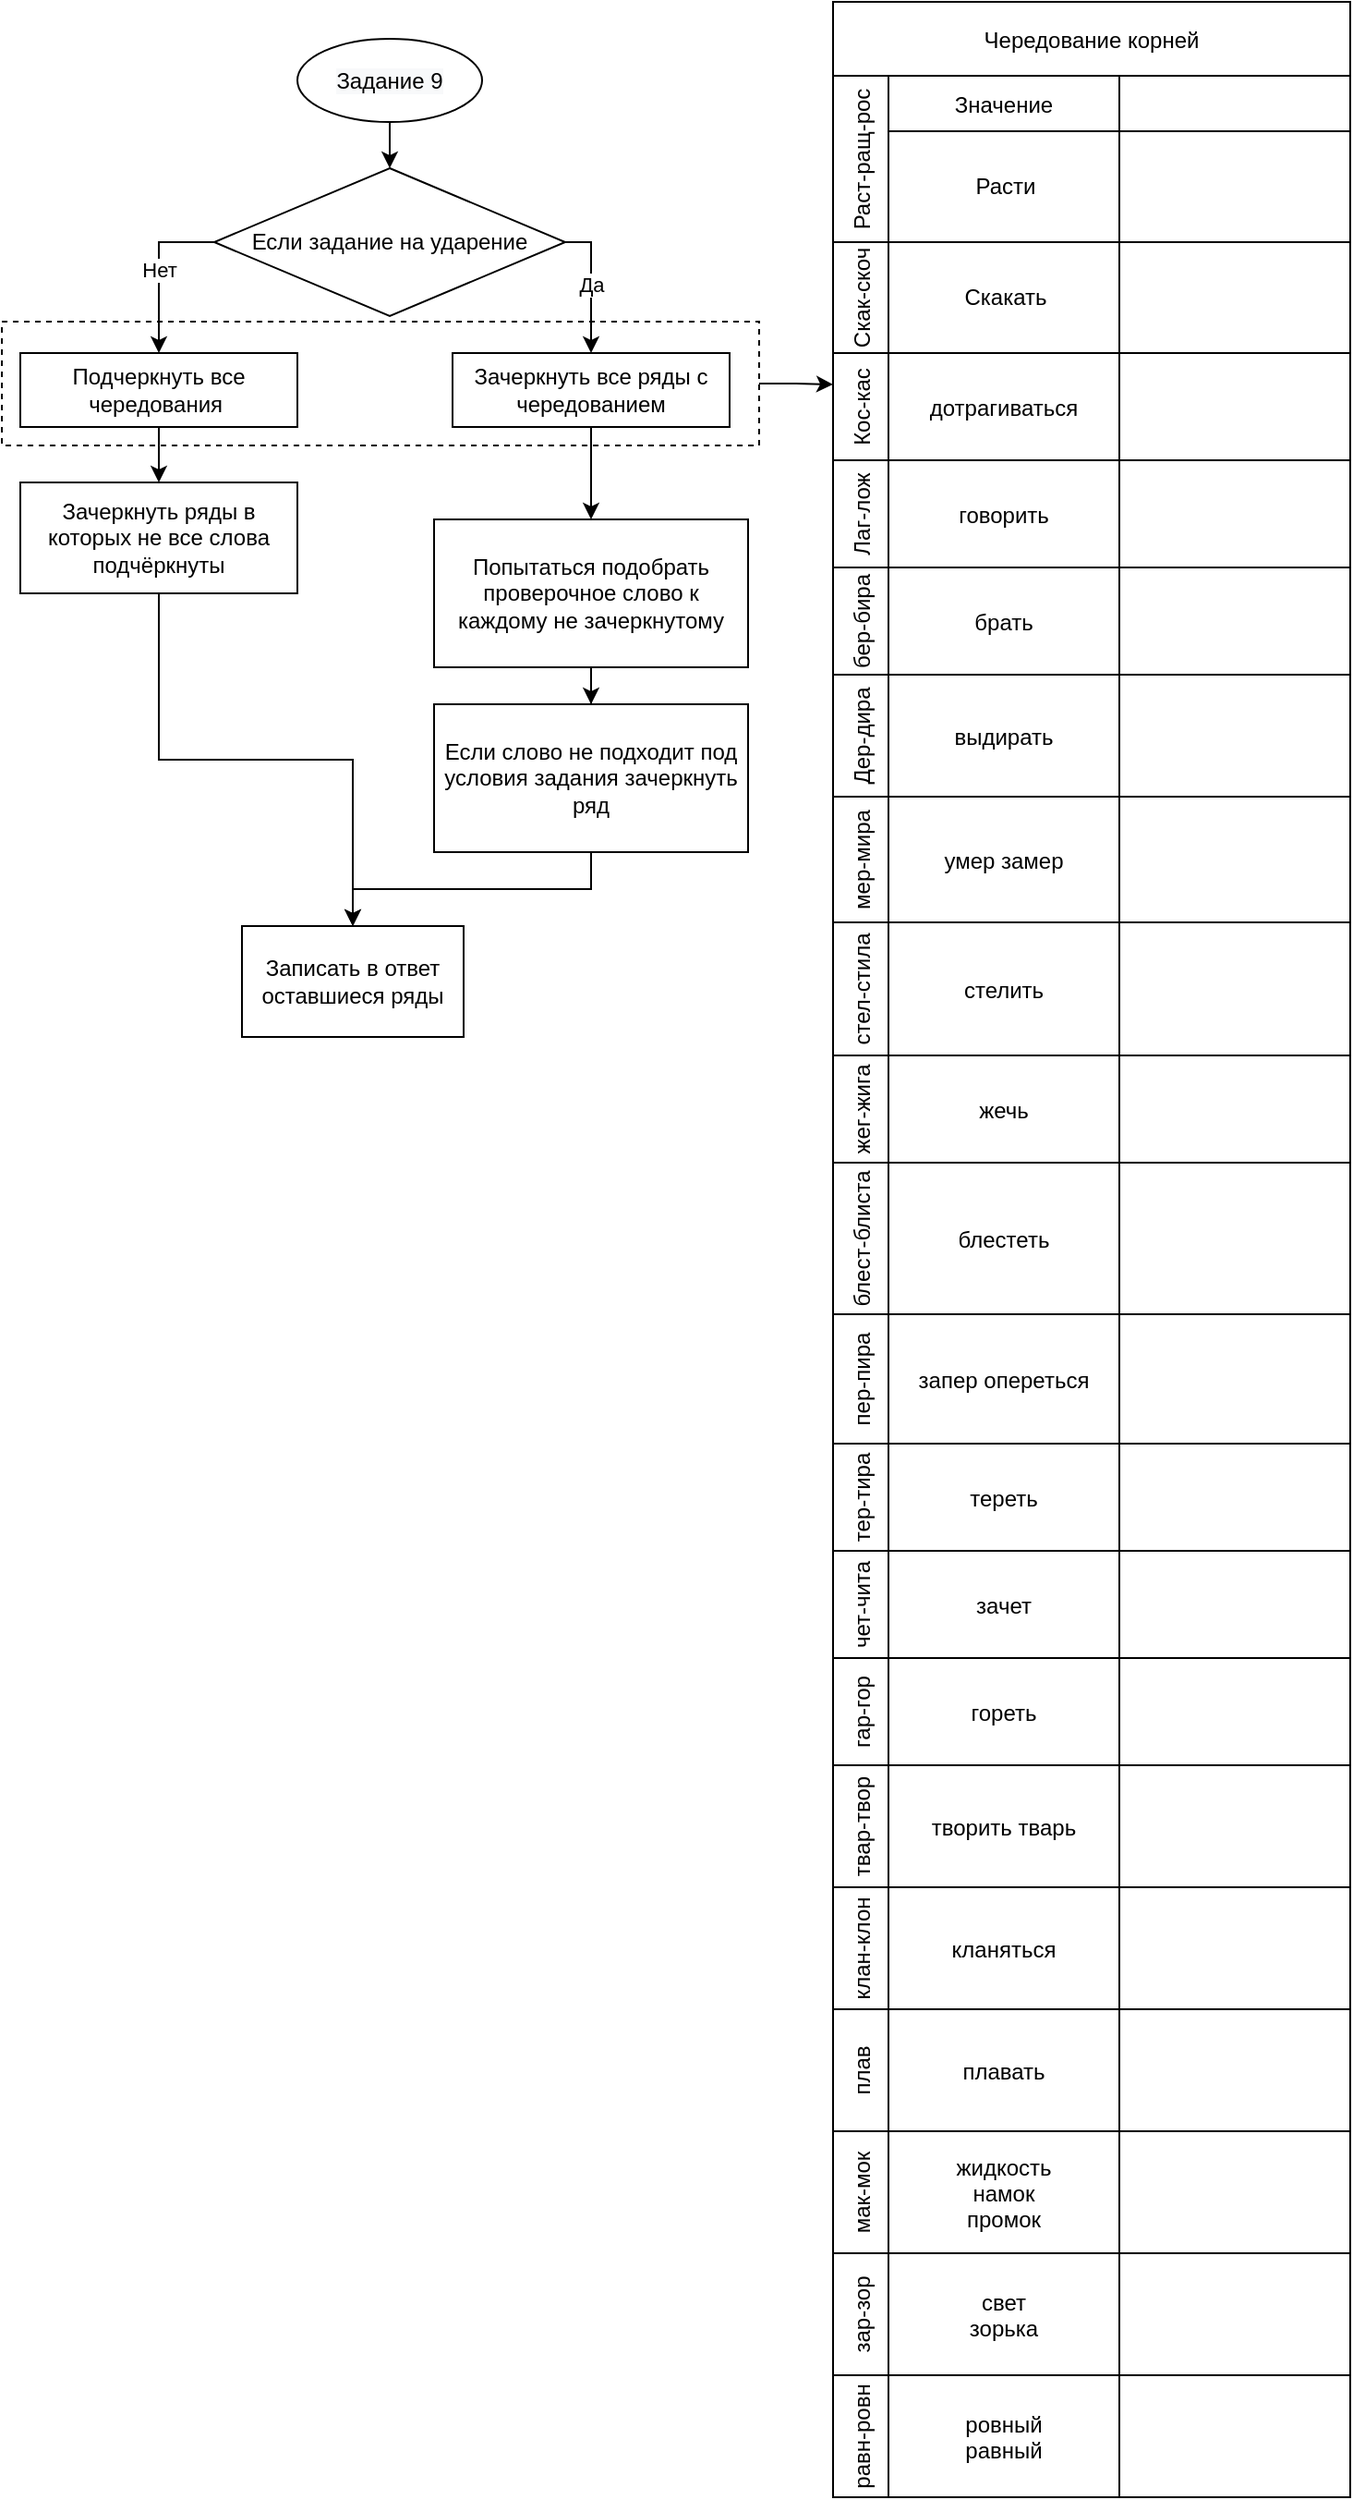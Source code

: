 <mxfile version="16.1.0" type="github">
  <diagram id="S8-bUwFThPLeP089G5A7" name="Page-1">
    <mxGraphModel dx="1185" dy="693" grid="1" gridSize="10" guides="1" tooltips="1" connect="1" arrows="1" fold="1" page="1" pageScale="1" pageWidth="827" pageHeight="1169" math="0" shadow="0">
      <root>
        <mxCell id="0" />
        <mxCell id="1" parent="0" />
        <mxCell id="HXh1iHBsDOsG0uksPXDB-191" style="edgeStyle=orthogonalEdgeStyle;rounded=0;orthogonalLoop=1;jettySize=auto;html=1;entryX=0;entryY=0.293;entryDx=0;entryDy=0;entryPerimeter=0;startArrow=none;startFill=0;endArrow=classic;endFill=1;" edge="1" parent="1" source="HXh1iHBsDOsG0uksPXDB-187" target="HXh1iHBsDOsG0uksPXDB-25">
          <mxGeometry relative="1" as="geometry" />
        </mxCell>
        <mxCell id="HXh1iHBsDOsG0uksPXDB-187" value="" style="rounded=0;whiteSpace=wrap;html=1;fillColor=none;dashed=1;" vertex="1" parent="1">
          <mxGeometry x="20" y="223" width="410" height="67" as="geometry" />
        </mxCell>
        <mxCell id="HXh1iHBsDOsG0uksPXDB-8" value="Если задание на ударение" style="rhombus;whiteSpace=wrap;html=1;fillColor=none;" vertex="1" parent="1">
          <mxGeometry x="135" y="140" width="190" height="80" as="geometry" />
        </mxCell>
        <mxCell id="HXh1iHBsDOsG0uksPXDB-9" value="&lt;span style=&quot;color: rgb(0 , 0 , 0) ; font-family: &amp;#34;helvetica&amp;#34; ; font-size: 12px ; font-style: normal ; font-weight: 400 ; letter-spacing: normal ; text-align: center ; text-indent: 0px ; text-transform: none ; word-spacing: 0px ; background-color: rgb(248 , 249 , 250) ; display: inline ; float: none&quot;&gt;Задание 9&lt;/span&gt;" style="ellipse;whiteSpace=wrap;html=1;fillColor=none;" vertex="1" parent="1">
          <mxGeometry x="180" y="70" width="100" height="45" as="geometry" />
        </mxCell>
        <mxCell id="HXh1iHBsDOsG0uksPXDB-15" value="Чередование корней" style="shape=table;childLayout=tableLayout;startSize=40;collapsible=0;recursiveResize=0;expand=0;fillColor=none;flipH=1;flipV=0;" vertex="1" parent="1">
          <mxGeometry x="470" y="50" width="280" height="1350.0" as="geometry" />
        </mxCell>
        <mxCell id="HXh1iHBsDOsG0uksPXDB-19" value="Раст-ращ-рос" style="swimlane;horizontal=0;swimlaneHead=0;swimlaneBody=0;fontStyle=0;fillColor=none;points=[[0,0.5],[1,0.5]];portConstraint=eastwest;startSize=30;collapsible=0;recursiveResize=0;expand=0;" vertex="1" parent="HXh1iHBsDOsG0uksPXDB-15">
          <mxGeometry y="40" width="280" height="90" as="geometry" />
        </mxCell>
        <mxCell id="HXh1iHBsDOsG0uksPXDB-20" value="Значение" style="swimlane;swimlaneHead=0;swimlaneBody=0;fontStyle=0;connectable=0;fillColor=none;startSize=30;collapsible=0;recursiveResize=0;expand=0;flipH=0;flipV=0;" vertex="1" parent="HXh1iHBsDOsG0uksPXDB-19">
          <mxGeometry x="30" width="125" height="90" as="geometry">
            <mxRectangle width="125" height="90" as="alternateBounds" />
          </mxGeometry>
        </mxCell>
        <mxCell id="HXh1iHBsDOsG0uksPXDB-93" value="Расти" style="text;html=1;align=center;verticalAlign=middle;resizable=0;points=[];autosize=1;strokeColor=none;fillColor=none;" vertex="1" parent="HXh1iHBsDOsG0uksPXDB-20">
          <mxGeometry x="37.5" y="50" width="50" height="20" as="geometry" />
        </mxCell>
        <mxCell id="HXh1iHBsDOsG0uksPXDB-21" value="" style="swimlane;swimlaneHead=0;swimlaneBody=0;fontStyle=0;connectable=0;fillColor=none;startSize=30;collapsible=0;recursiveResize=0;expand=0;" vertex="1" parent="HXh1iHBsDOsG0uksPXDB-19">
          <mxGeometry x="155" width="125" height="90" as="geometry">
            <mxRectangle width="125" height="90" as="alternateBounds" />
          </mxGeometry>
        </mxCell>
        <mxCell id="HXh1iHBsDOsG0uksPXDB-22" value="Скак-скоч" style="swimlane;horizontal=0;swimlaneHead=0;swimlaneBody=0;fontStyle=0;fillColor=none;points=[[0,0.5],[1,0.5]];portConstraint=eastwest;startSize=30;collapsible=0;recursiveResize=0;expand=0;" vertex="1" parent="HXh1iHBsDOsG0uksPXDB-15">
          <mxGeometry y="130" width="280" height="60" as="geometry" />
        </mxCell>
        <mxCell id="HXh1iHBsDOsG0uksPXDB-23" value="" style="swimlane;swimlaneHead=0;swimlaneBody=0;fontStyle=0;connectable=0;fillColor=none;startSize=0;collapsible=0;recursiveResize=0;expand=0;" vertex="1" parent="HXh1iHBsDOsG0uksPXDB-22">
          <mxGeometry x="30" width="125" height="60" as="geometry">
            <mxRectangle width="125" height="60" as="alternateBounds" />
          </mxGeometry>
        </mxCell>
        <mxCell id="HXh1iHBsDOsG0uksPXDB-94" value="Скакать" style="text;html=1;align=center;verticalAlign=middle;resizable=0;points=[];autosize=1;strokeColor=none;fillColor=none;" vertex="1" parent="HXh1iHBsDOsG0uksPXDB-23">
          <mxGeometry x="32.5" y="20" width="60" height="20" as="geometry" />
        </mxCell>
        <mxCell id="HXh1iHBsDOsG0uksPXDB-24" value="" style="swimlane;swimlaneHead=0;swimlaneBody=0;fontStyle=0;connectable=0;fillColor=none;startSize=0;collapsible=0;recursiveResize=0;expand=0;" vertex="1" parent="HXh1iHBsDOsG0uksPXDB-22">
          <mxGeometry x="155" width="125" height="60" as="geometry">
            <mxRectangle width="125" height="60" as="alternateBounds" />
          </mxGeometry>
        </mxCell>
        <mxCell id="HXh1iHBsDOsG0uksPXDB-25" value="Кос-кас" style="swimlane;horizontal=0;swimlaneHead=0;swimlaneBody=0;fontStyle=0;fillColor=none;points=[[0,0.5],[1,0.5]];portConstraint=eastwest;startSize=30;collapsible=0;recursiveResize=0;expand=0;" vertex="1" parent="HXh1iHBsDOsG0uksPXDB-15">
          <mxGeometry y="190" width="280" height="58" as="geometry" />
        </mxCell>
        <mxCell id="HXh1iHBsDOsG0uksPXDB-26" value="дотрагиваться" style="swimlane;swimlaneHead=0;swimlaneBody=0;fontStyle=0;connectable=0;fillColor=none;startSize=58;collapsible=0;recursiveResize=0;expand=0;verticalAlign=middle;" vertex="1" parent="HXh1iHBsDOsG0uksPXDB-25">
          <mxGeometry x="30" width="125" height="58" as="geometry">
            <mxRectangle width="125" height="58" as="alternateBounds" />
          </mxGeometry>
        </mxCell>
        <mxCell id="HXh1iHBsDOsG0uksPXDB-27" value="" style="swimlane;swimlaneHead=0;swimlaneBody=0;fontStyle=0;connectable=0;fillColor=none;startSize=58;collapsible=0;recursiveResize=0;expand=0;" vertex="1" parent="HXh1iHBsDOsG0uksPXDB-25">
          <mxGeometry x="155" width="125" height="58" as="geometry">
            <mxRectangle width="125" height="58" as="alternateBounds" />
          </mxGeometry>
        </mxCell>
        <mxCell id="HXh1iHBsDOsG0uksPXDB-28" value="Лаг-лож" style="swimlane;horizontal=0;swimlaneHead=0;swimlaneBody=0;fontStyle=0;fillColor=none;points=[[0,0.5],[1,0.5]];portConstraint=eastwest;startSize=30;collapsible=0;recursiveResize=0;expand=0;" vertex="1" parent="HXh1iHBsDOsG0uksPXDB-15">
          <mxGeometry y="248" width="280" height="58" as="geometry" />
        </mxCell>
        <mxCell id="HXh1iHBsDOsG0uksPXDB-29" value="говорить" style="swimlane;swimlaneHead=0;swimlaneBody=0;fontStyle=0;connectable=0;fillColor=none;startSize=58;collapsible=0;recursiveResize=0;expand=0;" vertex="1" parent="HXh1iHBsDOsG0uksPXDB-28">
          <mxGeometry x="30" width="125" height="58" as="geometry">
            <mxRectangle width="125" height="58" as="alternateBounds" />
          </mxGeometry>
        </mxCell>
        <mxCell id="HXh1iHBsDOsG0uksPXDB-30" value="" style="swimlane;swimlaneHead=0;swimlaneBody=0;fontStyle=0;connectable=0;fillColor=none;startSize=58;collapsible=0;recursiveResize=0;expand=0;" vertex="1" parent="HXh1iHBsDOsG0uksPXDB-28">
          <mxGeometry x="155" width="125" height="58" as="geometry">
            <mxRectangle width="125" height="58" as="alternateBounds" />
          </mxGeometry>
        </mxCell>
        <mxCell id="HXh1iHBsDOsG0uksPXDB-31" value="бер-бира" style="swimlane;horizontal=0;swimlaneHead=0;swimlaneBody=0;fontStyle=0;fillColor=none;points=[[0,0.5],[1,0.5]];portConstraint=eastwest;startSize=30;collapsible=0;recursiveResize=0;expand=0;" vertex="1" parent="HXh1iHBsDOsG0uksPXDB-15">
          <mxGeometry y="306" width="280" height="58" as="geometry" />
        </mxCell>
        <mxCell id="HXh1iHBsDOsG0uksPXDB-32" value="брать" style="swimlane;swimlaneHead=0;swimlaneBody=0;fontStyle=0;connectable=0;fillColor=none;startSize=58;collapsible=0;recursiveResize=0;expand=0;" vertex="1" parent="HXh1iHBsDOsG0uksPXDB-31">
          <mxGeometry x="30" width="125" height="58" as="geometry">
            <mxRectangle width="125" height="58" as="alternateBounds" />
          </mxGeometry>
        </mxCell>
        <mxCell id="HXh1iHBsDOsG0uksPXDB-33" value="" style="swimlane;swimlaneHead=0;swimlaneBody=0;fontStyle=0;connectable=0;fillColor=none;startSize=58;collapsible=0;recursiveResize=0;expand=0;" vertex="1" parent="HXh1iHBsDOsG0uksPXDB-31">
          <mxGeometry x="155" width="125" height="58" as="geometry">
            <mxRectangle width="125" height="58" as="alternateBounds" />
          </mxGeometry>
        </mxCell>
        <mxCell id="HXh1iHBsDOsG0uksPXDB-35" value="Дер-дира" style="swimlane;horizontal=0;swimlaneHead=0;swimlaneBody=0;fontStyle=0;fillColor=none;points=[[0,0.5],[1,0.5]];portConstraint=eastwest;startSize=30;collapsible=0;recursiveResize=0;expand=0;" vertex="1" parent="HXh1iHBsDOsG0uksPXDB-15">
          <mxGeometry y="364" width="280" height="66" as="geometry" />
        </mxCell>
        <mxCell id="HXh1iHBsDOsG0uksPXDB-36" value="выдирать" style="swimlane;swimlaneHead=0;swimlaneBody=0;fontStyle=0;connectable=0;fillColor=none;startSize=66;collapsible=0;recursiveResize=0;expand=0;" vertex="1" parent="HXh1iHBsDOsG0uksPXDB-35">
          <mxGeometry x="30" width="125" height="66" as="geometry">
            <mxRectangle width="125" height="66" as="alternateBounds" />
          </mxGeometry>
        </mxCell>
        <mxCell id="HXh1iHBsDOsG0uksPXDB-37" style="swimlane;swimlaneHead=0;swimlaneBody=0;fontStyle=0;connectable=0;fillColor=none;startSize=66;collapsible=0;recursiveResize=0;expand=0;" vertex="1" parent="HXh1iHBsDOsG0uksPXDB-35">
          <mxGeometry x="155" width="125" height="66" as="geometry">
            <mxRectangle width="125" height="66" as="alternateBounds" />
          </mxGeometry>
        </mxCell>
        <mxCell id="HXh1iHBsDOsG0uksPXDB-38" value="мер-мира" style="swimlane;horizontal=0;swimlaneHead=0;swimlaneBody=0;fontStyle=0;fillColor=none;points=[[0,0.5],[1,0.5]];portConstraint=eastwest;startSize=30;collapsible=0;recursiveResize=0;expand=0;" vertex="1" parent="HXh1iHBsDOsG0uksPXDB-15">
          <mxGeometry y="430" width="280" height="68" as="geometry" />
        </mxCell>
        <mxCell id="HXh1iHBsDOsG0uksPXDB-39" value="умер замер" style="swimlane;swimlaneHead=0;swimlaneBody=0;fontStyle=0;connectable=0;fillColor=none;startSize=68;collapsible=0;recursiveResize=0;expand=0;" vertex="1" parent="HXh1iHBsDOsG0uksPXDB-38">
          <mxGeometry x="30" width="125" height="68" as="geometry">
            <mxRectangle width="125" height="68" as="alternateBounds" />
          </mxGeometry>
        </mxCell>
        <mxCell id="HXh1iHBsDOsG0uksPXDB-40" style="swimlane;swimlaneHead=0;swimlaneBody=0;fontStyle=0;connectable=0;fillColor=none;startSize=68;collapsible=0;recursiveResize=0;expand=0;" vertex="1" parent="HXh1iHBsDOsG0uksPXDB-38">
          <mxGeometry x="155" width="125" height="68" as="geometry">
            <mxRectangle width="125" height="68" as="alternateBounds" />
          </mxGeometry>
        </mxCell>
        <mxCell id="HXh1iHBsDOsG0uksPXDB-41" value="стел-стила" style="swimlane;horizontal=0;swimlaneHead=0;swimlaneBody=0;fontStyle=0;fillColor=none;points=[[0,0.5],[1,0.5]];portConstraint=eastwest;startSize=30;collapsible=0;recursiveResize=0;expand=0;" vertex="1" parent="HXh1iHBsDOsG0uksPXDB-15">
          <mxGeometry y="498" width="280" height="72" as="geometry" />
        </mxCell>
        <mxCell id="HXh1iHBsDOsG0uksPXDB-42" value="стелить" style="swimlane;swimlaneHead=0;swimlaneBody=0;fontStyle=0;connectable=0;fillColor=none;startSize=72;collapsible=0;recursiveResize=0;expand=0;" vertex="1" parent="HXh1iHBsDOsG0uksPXDB-41">
          <mxGeometry x="30" width="125" height="72" as="geometry">
            <mxRectangle width="125" height="72" as="alternateBounds" />
          </mxGeometry>
        </mxCell>
        <mxCell id="HXh1iHBsDOsG0uksPXDB-43" style="swimlane;swimlaneHead=0;swimlaneBody=0;fontStyle=0;connectable=0;fillColor=none;startSize=72;collapsible=0;recursiveResize=0;expand=0;" vertex="1" parent="HXh1iHBsDOsG0uksPXDB-41">
          <mxGeometry x="155" width="125" height="72" as="geometry">
            <mxRectangle width="125" height="72" as="alternateBounds" />
          </mxGeometry>
        </mxCell>
        <mxCell id="HXh1iHBsDOsG0uksPXDB-50" value="жег-жига" style="swimlane;horizontal=0;swimlaneHead=0;swimlaneBody=0;fontStyle=0;fillColor=none;points=[[0,0.5],[1,0.5]];portConstraint=eastwest;startSize=30;collapsible=0;recursiveResize=0;expand=0;" vertex="1" parent="HXh1iHBsDOsG0uksPXDB-15">
          <mxGeometry y="570" width="280" height="58" as="geometry" />
        </mxCell>
        <mxCell id="HXh1iHBsDOsG0uksPXDB-51" value="жечь" style="swimlane;swimlaneHead=0;swimlaneBody=0;fontStyle=0;connectable=0;fillColor=none;startSize=58;collapsible=0;recursiveResize=0;expand=0;" vertex="1" parent="HXh1iHBsDOsG0uksPXDB-50">
          <mxGeometry x="30" width="125" height="58" as="geometry">
            <mxRectangle width="125" height="58" as="alternateBounds" />
          </mxGeometry>
        </mxCell>
        <mxCell id="HXh1iHBsDOsG0uksPXDB-52" style="swimlane;swimlaneHead=0;swimlaneBody=0;fontStyle=0;connectable=0;fillColor=none;startSize=58;collapsible=0;recursiveResize=0;expand=0;" vertex="1" parent="HXh1iHBsDOsG0uksPXDB-50">
          <mxGeometry x="155" width="125" height="58" as="geometry">
            <mxRectangle width="125" height="58" as="alternateBounds" />
          </mxGeometry>
        </mxCell>
        <mxCell id="HXh1iHBsDOsG0uksPXDB-53" value="блест-блиста" style="swimlane;horizontal=0;swimlaneHead=0;swimlaneBody=0;fontStyle=0;fillColor=none;points=[[0,0.5],[1,0.5]];portConstraint=eastwest;startSize=30;collapsible=0;recursiveResize=0;expand=0;" vertex="1" parent="HXh1iHBsDOsG0uksPXDB-15">
          <mxGeometry y="628" width="280" height="82" as="geometry" />
        </mxCell>
        <mxCell id="HXh1iHBsDOsG0uksPXDB-54" value="блестеть" style="swimlane;swimlaneHead=0;swimlaneBody=0;fontStyle=0;connectable=0;fillColor=none;startSize=82;collapsible=0;recursiveResize=0;expand=0;" vertex="1" parent="HXh1iHBsDOsG0uksPXDB-53">
          <mxGeometry x="30" width="125" height="82" as="geometry">
            <mxRectangle width="125" height="82" as="alternateBounds" />
          </mxGeometry>
        </mxCell>
        <mxCell id="HXh1iHBsDOsG0uksPXDB-55" style="swimlane;swimlaneHead=0;swimlaneBody=0;fontStyle=0;connectable=0;fillColor=none;startSize=82;collapsible=0;recursiveResize=0;expand=0;" vertex="1" parent="HXh1iHBsDOsG0uksPXDB-53">
          <mxGeometry x="155" width="125" height="82" as="geometry">
            <mxRectangle width="125" height="82" as="alternateBounds" />
          </mxGeometry>
        </mxCell>
        <mxCell id="HXh1iHBsDOsG0uksPXDB-56" value="пер-пира" style="swimlane;horizontal=0;swimlaneHead=0;swimlaneBody=0;fontStyle=0;fillColor=none;points=[[0,0.5],[1,0.5]];portConstraint=eastwest;startSize=30;collapsible=0;recursiveResize=0;expand=0;" vertex="1" parent="HXh1iHBsDOsG0uksPXDB-15">
          <mxGeometry y="710" width="280" height="70" as="geometry" />
        </mxCell>
        <mxCell id="HXh1iHBsDOsG0uksPXDB-57" value="запер опереться" style="swimlane;swimlaneHead=0;swimlaneBody=0;fontStyle=0;connectable=0;fillColor=none;startSize=70;collapsible=0;recursiveResize=0;expand=0;" vertex="1" parent="HXh1iHBsDOsG0uksPXDB-56">
          <mxGeometry x="30" width="125" height="70" as="geometry">
            <mxRectangle width="125" height="70" as="alternateBounds" />
          </mxGeometry>
        </mxCell>
        <mxCell id="HXh1iHBsDOsG0uksPXDB-58" style="swimlane;swimlaneHead=0;swimlaneBody=0;fontStyle=0;connectable=0;fillColor=none;startSize=70;collapsible=0;recursiveResize=0;expand=0;" vertex="1" parent="HXh1iHBsDOsG0uksPXDB-56">
          <mxGeometry x="155" width="125" height="70" as="geometry">
            <mxRectangle width="125" height="70" as="alternateBounds" />
          </mxGeometry>
        </mxCell>
        <mxCell id="HXh1iHBsDOsG0uksPXDB-59" value="тер-тира" style="swimlane;horizontal=0;swimlaneHead=0;swimlaneBody=0;fontStyle=0;fillColor=none;points=[[0,0.5],[1,0.5]];portConstraint=eastwest;startSize=30;collapsible=0;recursiveResize=0;expand=0;" vertex="1" parent="HXh1iHBsDOsG0uksPXDB-15">
          <mxGeometry y="780" width="280" height="58" as="geometry" />
        </mxCell>
        <mxCell id="HXh1iHBsDOsG0uksPXDB-60" value="тереть" style="swimlane;swimlaneHead=0;swimlaneBody=0;fontStyle=0;connectable=0;fillColor=none;startSize=58;collapsible=0;recursiveResize=0;expand=0;" vertex="1" parent="HXh1iHBsDOsG0uksPXDB-59">
          <mxGeometry x="30" width="125" height="58" as="geometry">
            <mxRectangle width="125" height="58" as="alternateBounds" />
          </mxGeometry>
        </mxCell>
        <mxCell id="HXh1iHBsDOsG0uksPXDB-61" style="swimlane;swimlaneHead=0;swimlaneBody=0;fontStyle=0;connectable=0;fillColor=none;startSize=58;collapsible=0;recursiveResize=0;expand=0;" vertex="1" parent="HXh1iHBsDOsG0uksPXDB-59">
          <mxGeometry x="155" width="125" height="58" as="geometry">
            <mxRectangle width="125" height="58" as="alternateBounds" />
          </mxGeometry>
        </mxCell>
        <mxCell id="HXh1iHBsDOsG0uksPXDB-65" value="чет-чита" style="swimlane;horizontal=0;swimlaneHead=0;swimlaneBody=0;fontStyle=0;fillColor=none;points=[[0,0.5],[1,0.5]];portConstraint=eastwest;startSize=30;collapsible=0;recursiveResize=0;expand=0;" vertex="1" parent="HXh1iHBsDOsG0uksPXDB-15">
          <mxGeometry y="838" width="280" height="58" as="geometry" />
        </mxCell>
        <mxCell id="HXh1iHBsDOsG0uksPXDB-66" value="зачет" style="swimlane;swimlaneHead=0;swimlaneBody=0;fontStyle=0;connectable=0;fillColor=none;startSize=58;collapsible=0;recursiveResize=0;expand=0;" vertex="1" parent="HXh1iHBsDOsG0uksPXDB-65">
          <mxGeometry x="30" width="125" height="58" as="geometry">
            <mxRectangle width="125" height="58" as="alternateBounds" />
          </mxGeometry>
        </mxCell>
        <mxCell id="HXh1iHBsDOsG0uksPXDB-67" style="swimlane;swimlaneHead=0;swimlaneBody=0;fontStyle=0;connectable=0;fillColor=none;startSize=58;collapsible=0;recursiveResize=0;expand=0;" vertex="1" parent="HXh1iHBsDOsG0uksPXDB-65">
          <mxGeometry x="155" width="125" height="58" as="geometry">
            <mxRectangle width="125" height="58" as="alternateBounds" />
          </mxGeometry>
        </mxCell>
        <mxCell id="HXh1iHBsDOsG0uksPXDB-62" value="гар-гор" style="swimlane;horizontal=0;swimlaneHead=0;swimlaneBody=0;fontStyle=0;fillColor=none;points=[[0,0.5],[1,0.5]];portConstraint=eastwest;startSize=30;collapsible=0;recursiveResize=0;expand=0;" vertex="1" parent="HXh1iHBsDOsG0uksPXDB-15">
          <mxGeometry y="896" width="280" height="58" as="geometry" />
        </mxCell>
        <mxCell id="HXh1iHBsDOsG0uksPXDB-63" value="гореть" style="swimlane;swimlaneHead=0;swimlaneBody=0;fontStyle=0;connectable=0;fillColor=none;startSize=58;collapsible=0;recursiveResize=0;expand=0;" vertex="1" parent="HXh1iHBsDOsG0uksPXDB-62">
          <mxGeometry x="30" width="125" height="58" as="geometry">
            <mxRectangle width="125" height="58" as="alternateBounds" />
          </mxGeometry>
        </mxCell>
        <mxCell id="HXh1iHBsDOsG0uksPXDB-64" style="swimlane;swimlaneHead=0;swimlaneBody=0;fontStyle=0;connectable=0;fillColor=none;startSize=58;collapsible=0;recursiveResize=0;expand=0;" vertex="1" parent="HXh1iHBsDOsG0uksPXDB-62">
          <mxGeometry x="155" width="125" height="58" as="geometry">
            <mxRectangle width="125" height="58" as="alternateBounds" />
          </mxGeometry>
        </mxCell>
        <mxCell id="HXh1iHBsDOsG0uksPXDB-68" value="твар-твор" style="swimlane;horizontal=0;swimlaneHead=0;swimlaneBody=0;fontStyle=0;fillColor=none;points=[[0,0.5],[1,0.5]];portConstraint=eastwest;startSize=30;collapsible=0;recursiveResize=0;expand=0;" vertex="1" parent="HXh1iHBsDOsG0uksPXDB-15">
          <mxGeometry y="954" width="280" height="66" as="geometry" />
        </mxCell>
        <mxCell id="HXh1iHBsDOsG0uksPXDB-69" value="творить тварь" style="swimlane;swimlaneHead=0;swimlaneBody=0;fontStyle=0;connectable=0;fillColor=none;startSize=66;collapsible=0;recursiveResize=0;expand=0;" vertex="1" parent="HXh1iHBsDOsG0uksPXDB-68">
          <mxGeometry x="30" width="125" height="66" as="geometry">
            <mxRectangle width="125" height="66" as="alternateBounds" />
          </mxGeometry>
        </mxCell>
        <mxCell id="HXh1iHBsDOsG0uksPXDB-70" style="swimlane;swimlaneHead=0;swimlaneBody=0;fontStyle=0;connectable=0;fillColor=none;startSize=66;collapsible=0;recursiveResize=0;expand=0;" vertex="1" parent="HXh1iHBsDOsG0uksPXDB-68">
          <mxGeometry x="155" width="125" height="66" as="geometry">
            <mxRectangle width="125" height="66" as="alternateBounds" />
          </mxGeometry>
        </mxCell>
        <mxCell id="HXh1iHBsDOsG0uksPXDB-77" value="клан-клон" style="swimlane;horizontal=0;swimlaneHead=0;swimlaneBody=0;fontStyle=0;fillColor=none;points=[[0,0.5],[1,0.5]];portConstraint=eastwest;startSize=30;collapsible=0;recursiveResize=0;expand=0;" vertex="1" parent="HXh1iHBsDOsG0uksPXDB-15">
          <mxGeometry y="1020" width="280" height="66" as="geometry" />
        </mxCell>
        <mxCell id="HXh1iHBsDOsG0uksPXDB-78" value="кланяться" style="swimlane;swimlaneHead=0;swimlaneBody=0;fontStyle=0;connectable=0;fillColor=none;startSize=66;collapsible=0;recursiveResize=0;expand=0;" vertex="1" parent="HXh1iHBsDOsG0uksPXDB-77">
          <mxGeometry x="30" width="125" height="66" as="geometry">
            <mxRectangle width="125" height="66" as="alternateBounds" />
          </mxGeometry>
        </mxCell>
        <mxCell id="HXh1iHBsDOsG0uksPXDB-79" style="swimlane;swimlaneHead=0;swimlaneBody=0;fontStyle=0;connectable=0;fillColor=none;startSize=66;collapsible=0;recursiveResize=0;expand=0;" vertex="1" parent="HXh1iHBsDOsG0uksPXDB-77">
          <mxGeometry x="155" width="125" height="66" as="geometry">
            <mxRectangle width="125" height="66" as="alternateBounds" />
          </mxGeometry>
        </mxCell>
        <mxCell id="HXh1iHBsDOsG0uksPXDB-74" value="плав" style="swimlane;horizontal=0;swimlaneHead=0;swimlaneBody=0;fontStyle=0;fillColor=none;points=[[0,0.5],[1,0.5]];portConstraint=eastwest;startSize=30;collapsible=0;recursiveResize=0;expand=0;" vertex="1" parent="HXh1iHBsDOsG0uksPXDB-15">
          <mxGeometry y="1086" width="280" height="66" as="geometry" />
        </mxCell>
        <mxCell id="HXh1iHBsDOsG0uksPXDB-75" value="плавать" style="swimlane;swimlaneHead=0;swimlaneBody=0;fontStyle=0;connectable=0;fillColor=none;startSize=66;collapsible=0;recursiveResize=0;expand=0;" vertex="1" parent="HXh1iHBsDOsG0uksPXDB-74">
          <mxGeometry x="30" width="125" height="66" as="geometry">
            <mxRectangle width="125" height="66" as="alternateBounds" />
          </mxGeometry>
        </mxCell>
        <mxCell id="HXh1iHBsDOsG0uksPXDB-76" style="swimlane;swimlaneHead=0;swimlaneBody=0;fontStyle=0;connectable=0;fillColor=none;startSize=66;collapsible=0;recursiveResize=0;expand=0;" vertex="1" parent="HXh1iHBsDOsG0uksPXDB-74">
          <mxGeometry x="155" width="125" height="66" as="geometry">
            <mxRectangle width="125" height="66" as="alternateBounds" />
          </mxGeometry>
        </mxCell>
        <mxCell id="HXh1iHBsDOsG0uksPXDB-80" value="мак-мок" style="swimlane;horizontal=0;swimlaneHead=0;swimlaneBody=0;fontStyle=0;fillColor=none;points=[[0,0.5],[1,0.5]];portConstraint=eastwest;startSize=30;collapsible=0;recursiveResize=0;expand=0;" vertex="1" parent="HXh1iHBsDOsG0uksPXDB-15">
          <mxGeometry y="1152" width="280" height="66" as="geometry" />
        </mxCell>
        <mxCell id="HXh1iHBsDOsG0uksPXDB-81" value="жидкость&#xa;намок&#xa;промок" style="swimlane;swimlaneHead=0;swimlaneBody=0;fontStyle=0;connectable=0;fillColor=none;startSize=66;collapsible=0;recursiveResize=0;expand=0;" vertex="1" parent="HXh1iHBsDOsG0uksPXDB-80">
          <mxGeometry x="30" width="125" height="66" as="geometry">
            <mxRectangle width="125" height="66" as="alternateBounds" />
          </mxGeometry>
        </mxCell>
        <mxCell id="HXh1iHBsDOsG0uksPXDB-82" style="swimlane;swimlaneHead=0;swimlaneBody=0;fontStyle=0;connectable=0;fillColor=none;startSize=66;collapsible=0;recursiveResize=0;expand=0;" vertex="1" parent="HXh1iHBsDOsG0uksPXDB-80">
          <mxGeometry x="155" width="125" height="66" as="geometry">
            <mxRectangle width="125" height="66" as="alternateBounds" />
          </mxGeometry>
        </mxCell>
        <mxCell id="HXh1iHBsDOsG0uksPXDB-71" value="зар-зор" style="swimlane;horizontal=0;swimlaneHead=0;swimlaneBody=0;fontStyle=0;fillColor=none;points=[[0,0.5],[1,0.5]];portConstraint=eastwest;startSize=30;collapsible=0;recursiveResize=0;expand=0;" vertex="1" parent="HXh1iHBsDOsG0uksPXDB-15">
          <mxGeometry y="1218" width="280" height="66" as="geometry" />
        </mxCell>
        <mxCell id="HXh1iHBsDOsG0uksPXDB-72" value="свет&#xa;зорька" style="swimlane;swimlaneHead=0;swimlaneBody=0;fontStyle=0;connectable=0;fillColor=none;startSize=66;collapsible=0;recursiveResize=0;expand=0;" vertex="1" parent="HXh1iHBsDOsG0uksPXDB-71">
          <mxGeometry x="30" width="125" height="66" as="geometry">
            <mxRectangle width="125" height="66" as="alternateBounds" />
          </mxGeometry>
        </mxCell>
        <mxCell id="HXh1iHBsDOsG0uksPXDB-73" style="swimlane;swimlaneHead=0;swimlaneBody=0;fontStyle=0;connectable=0;fillColor=none;startSize=66;collapsible=0;recursiveResize=0;expand=0;" vertex="1" parent="HXh1iHBsDOsG0uksPXDB-71">
          <mxGeometry x="155" width="125" height="66" as="geometry">
            <mxRectangle width="125" height="66" as="alternateBounds" />
          </mxGeometry>
        </mxCell>
        <mxCell id="HXh1iHBsDOsG0uksPXDB-89" value="равн-ровн" style="swimlane;horizontal=0;swimlaneHead=0;swimlaneBody=0;fontStyle=0;fillColor=none;points=[[0,0.5],[1,0.5]];portConstraint=eastwest;startSize=30;collapsible=0;recursiveResize=0;expand=0;" vertex="1" parent="HXh1iHBsDOsG0uksPXDB-15">
          <mxGeometry y="1284" width="280" height="66" as="geometry" />
        </mxCell>
        <mxCell id="HXh1iHBsDOsG0uksPXDB-90" value="ровный&#xa;равный" style="swimlane;swimlaneHead=0;swimlaneBody=0;fontStyle=0;connectable=0;fillColor=none;startSize=66;collapsible=0;recursiveResize=0;expand=0;" vertex="1" parent="HXh1iHBsDOsG0uksPXDB-89">
          <mxGeometry x="30" width="125" height="66" as="geometry">
            <mxRectangle width="125" height="66" as="alternateBounds" />
          </mxGeometry>
        </mxCell>
        <mxCell id="HXh1iHBsDOsG0uksPXDB-91" style="swimlane;swimlaneHead=0;swimlaneBody=0;fontStyle=0;connectable=0;fillColor=none;startSize=66;collapsible=0;recursiveResize=0;expand=0;" vertex="1" parent="HXh1iHBsDOsG0uksPXDB-89">
          <mxGeometry x="155" width="125" height="66" as="geometry">
            <mxRectangle width="125" height="66" as="alternateBounds" />
          </mxGeometry>
        </mxCell>
        <mxCell id="HXh1iHBsDOsG0uksPXDB-163" value="" style="endArrow=classic;html=1;rounded=0;curved=1;exitX=0.5;exitY=1;exitDx=0;exitDy=0;entryX=0.5;entryY=0;entryDx=0;entryDy=0;" edge="1" parent="1" source="HXh1iHBsDOsG0uksPXDB-9" target="HXh1iHBsDOsG0uksPXDB-8">
          <mxGeometry width="50" height="50" relative="1" as="geometry">
            <mxPoint x="70" y="240" as="sourcePoint" />
            <mxPoint x="230" y="150" as="targetPoint" />
          </mxGeometry>
        </mxCell>
        <mxCell id="HXh1iHBsDOsG0uksPXDB-180" style="edgeStyle=orthogonalEdgeStyle;rounded=0;orthogonalLoop=1;jettySize=auto;html=1;startArrow=none;startFill=0;endArrow=classic;endFill=1;" edge="1" parent="1" source="HXh1iHBsDOsG0uksPXDB-166" target="HXh1iHBsDOsG0uksPXDB-177">
          <mxGeometry relative="1" as="geometry" />
        </mxCell>
        <mxCell id="HXh1iHBsDOsG0uksPXDB-166" value="Зачеркнуть все ряды с чередованием" style="rounded=0;whiteSpace=wrap;html=1;fillColor=none;" vertex="1" parent="1">
          <mxGeometry x="264" y="240" width="150" height="40" as="geometry" />
        </mxCell>
        <mxCell id="HXh1iHBsDOsG0uksPXDB-168" value="Да" style="endArrow=classic;html=1;rounded=0;exitX=1;exitY=0.5;exitDx=0;exitDy=0;entryX=0.5;entryY=0;entryDx=0;entryDy=0;edgeStyle=orthogonalEdgeStyle;" edge="1" parent="1" source="HXh1iHBsDOsG0uksPXDB-8" target="HXh1iHBsDOsG0uksPXDB-166">
          <mxGeometry width="50" height="50" relative="1" as="geometry">
            <mxPoint x="40" y="200" as="sourcePoint" />
            <mxPoint x="90" y="150" as="targetPoint" />
          </mxGeometry>
        </mxCell>
        <mxCell id="HXh1iHBsDOsG0uksPXDB-173" value="" style="edgeStyle=orthogonalEdgeStyle;rounded=0;orthogonalLoop=1;jettySize=auto;html=1;startArrow=none;startFill=0;endArrow=classic;endFill=1;" edge="1" parent="1" source="HXh1iHBsDOsG0uksPXDB-169" target="HXh1iHBsDOsG0uksPXDB-172">
          <mxGeometry relative="1" as="geometry" />
        </mxCell>
        <mxCell id="HXh1iHBsDOsG0uksPXDB-169" value="Подчеркнуть все чередования&amp;nbsp;" style="rounded=0;whiteSpace=wrap;html=1;fillColor=none;" vertex="1" parent="1">
          <mxGeometry x="30" y="240" width="150" height="40" as="geometry" />
        </mxCell>
        <mxCell id="HXh1iHBsDOsG0uksPXDB-170" value="Нет" style="endArrow=classic;html=1;rounded=0;exitX=0;exitY=0.5;exitDx=0;exitDy=0;entryX=0.5;entryY=0;entryDx=0;entryDy=0;edgeStyle=orthogonalEdgeStyle;" edge="1" parent="1" target="HXh1iHBsDOsG0uksPXDB-169" source="HXh1iHBsDOsG0uksPXDB-8">
          <mxGeometry width="50" height="50" relative="1" as="geometry">
            <mxPoint x="71" y="190" as="sourcePoint" />
            <mxPoint x="-164" y="160" as="targetPoint" />
          </mxGeometry>
        </mxCell>
        <mxCell id="HXh1iHBsDOsG0uksPXDB-185" style="edgeStyle=orthogonalEdgeStyle;rounded=0;orthogonalLoop=1;jettySize=auto;html=1;entryX=0.5;entryY=0;entryDx=0;entryDy=0;startArrow=none;startFill=0;endArrow=classic;endFill=1;" edge="1" parent="1" source="HXh1iHBsDOsG0uksPXDB-172" target="HXh1iHBsDOsG0uksPXDB-184">
          <mxGeometry relative="1" as="geometry" />
        </mxCell>
        <mxCell id="HXh1iHBsDOsG0uksPXDB-172" value="Зачеркнуть ряды в которых не все слова подчёркнуты" style="rounded=0;whiteSpace=wrap;html=1;fillColor=none;" vertex="1" parent="1">
          <mxGeometry x="30" y="310" width="150" height="60" as="geometry" />
        </mxCell>
        <mxCell id="HXh1iHBsDOsG0uksPXDB-182" style="edgeStyle=orthogonalEdgeStyle;rounded=0;orthogonalLoop=1;jettySize=auto;html=1;startArrow=none;startFill=0;endArrow=classic;endFill=1;" edge="1" parent="1" source="HXh1iHBsDOsG0uksPXDB-177" target="HXh1iHBsDOsG0uksPXDB-181">
          <mxGeometry relative="1" as="geometry" />
        </mxCell>
        <mxCell id="HXh1iHBsDOsG0uksPXDB-177" value="Попытаться подобрать проверочное слово к каждому не зачеркнутому" style="rounded=0;whiteSpace=wrap;html=1;fillColor=none;align=center;" vertex="1" parent="1">
          <mxGeometry x="254" y="330" width="170" height="80" as="geometry" />
        </mxCell>
        <mxCell id="HXh1iHBsDOsG0uksPXDB-186" style="edgeStyle=orthogonalEdgeStyle;rounded=0;orthogonalLoop=1;jettySize=auto;html=1;startArrow=none;startFill=0;endArrow=classic;endFill=1;" edge="1" parent="1" source="HXh1iHBsDOsG0uksPXDB-181" target="HXh1iHBsDOsG0uksPXDB-184">
          <mxGeometry relative="1" as="geometry" />
        </mxCell>
        <mxCell id="HXh1iHBsDOsG0uksPXDB-181" value="Если слово не подходит под условия задания зачеркнуть ряд" style="rounded=0;whiteSpace=wrap;html=1;fillColor=none;align=center;" vertex="1" parent="1">
          <mxGeometry x="254" y="430" width="170" height="80" as="geometry" />
        </mxCell>
        <mxCell id="HXh1iHBsDOsG0uksPXDB-184" value="Записать в ответ оставшиеся ряды" style="rounded=0;whiteSpace=wrap;html=1;fillColor=none;" vertex="1" parent="1">
          <mxGeometry x="150" y="550" width="120" height="60" as="geometry" />
        </mxCell>
      </root>
    </mxGraphModel>
  </diagram>
</mxfile>
